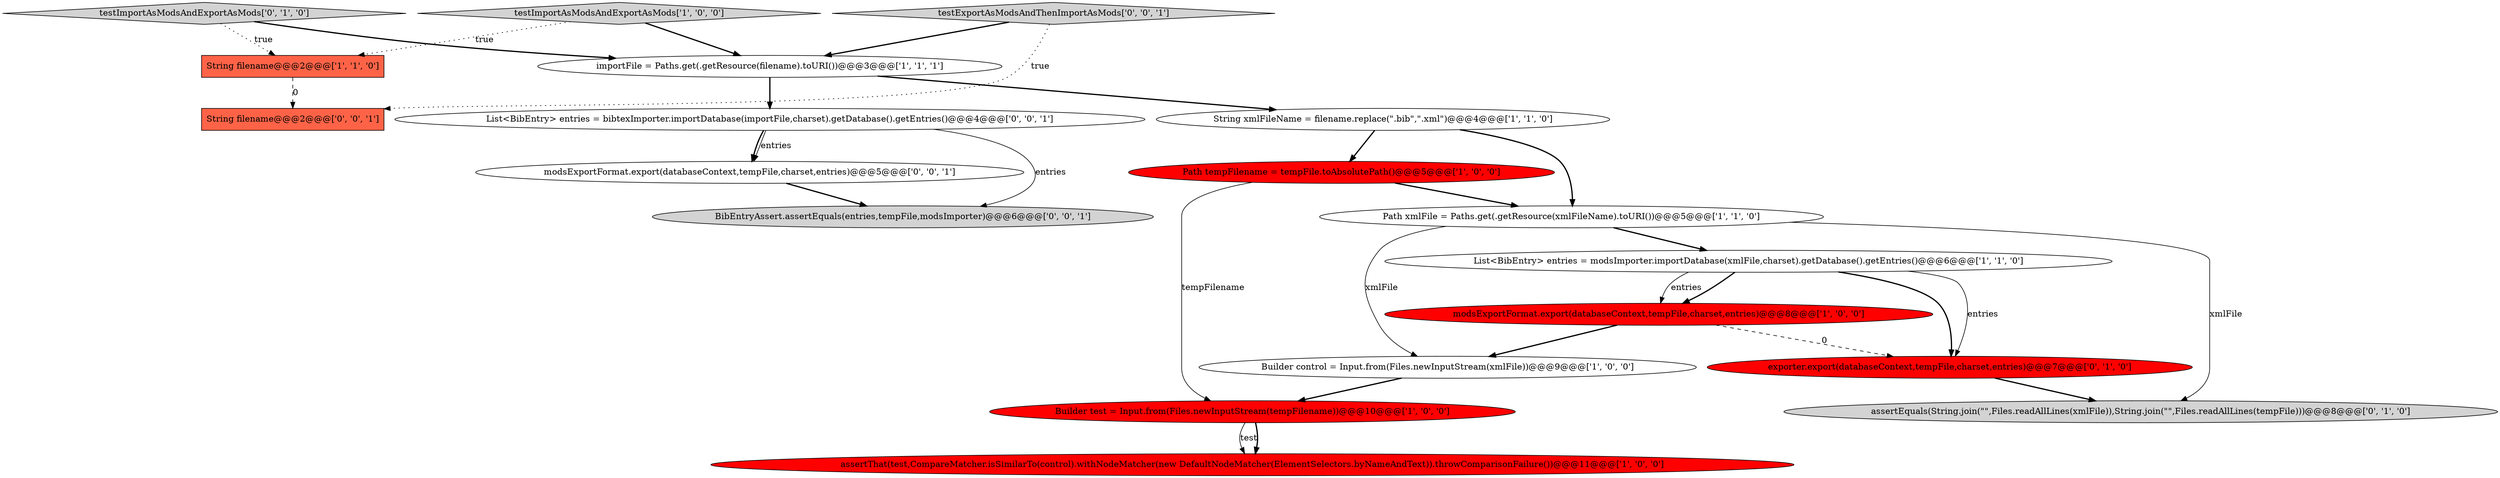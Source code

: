 digraph {
1 [style = filled, label = "Path tempFilename = tempFile.toAbsolutePath()@@@5@@@['1', '0', '0']", fillcolor = red, shape = ellipse image = "AAA1AAABBB1BBB"];
14 [style = filled, label = "BibEntryAssert.assertEquals(entries,tempFile,modsImporter)@@@6@@@['0', '0', '1']", fillcolor = lightgray, shape = ellipse image = "AAA0AAABBB3BBB"];
18 [style = filled, label = "testExportAsModsAndThenImportAsMods['0', '0', '1']", fillcolor = lightgray, shape = diamond image = "AAA0AAABBB3BBB"];
15 [style = filled, label = "List<BibEntry> entries = bibtexImporter.importDatabase(importFile,charset).getDatabase().getEntries()@@@4@@@['0', '0', '1']", fillcolor = white, shape = ellipse image = "AAA0AAABBB3BBB"];
2 [style = filled, label = "Builder control = Input.from(Files.newInputStream(xmlFile))@@@9@@@['1', '0', '0']", fillcolor = white, shape = ellipse image = "AAA0AAABBB1BBB"];
10 [style = filled, label = "String filename@@@2@@@['1', '1', '0']", fillcolor = tomato, shape = box image = "AAA0AAABBB1BBB"];
0 [style = filled, label = "Builder test = Input.from(Files.newInputStream(tempFilename))@@@10@@@['1', '0', '0']", fillcolor = red, shape = ellipse image = "AAA1AAABBB1BBB"];
16 [style = filled, label = "modsExportFormat.export(databaseContext,tempFile,charset,entries)@@@5@@@['0', '0', '1']", fillcolor = white, shape = ellipse image = "AAA0AAABBB3BBB"];
5 [style = filled, label = "modsExportFormat.export(databaseContext,tempFile,charset,entries)@@@8@@@['1', '0', '0']", fillcolor = red, shape = ellipse image = "AAA1AAABBB1BBB"];
6 [style = filled, label = "testImportAsModsAndExportAsMods['1', '0', '0']", fillcolor = lightgray, shape = diamond image = "AAA0AAABBB1BBB"];
8 [style = filled, label = "List<BibEntry> entries = modsImporter.importDatabase(xmlFile,charset).getDatabase().getEntries()@@@6@@@['1', '1', '0']", fillcolor = white, shape = ellipse image = "AAA0AAABBB1BBB"];
4 [style = filled, label = "assertThat(test,CompareMatcher.isSimilarTo(control).withNodeMatcher(new DefaultNodeMatcher(ElementSelectors.byNameAndText)).throwComparisonFailure())@@@11@@@['1', '0', '0']", fillcolor = red, shape = ellipse image = "AAA1AAABBB1BBB"];
13 [style = filled, label = "exporter.export(databaseContext,tempFile,charset,entries)@@@7@@@['0', '1', '0']", fillcolor = red, shape = ellipse image = "AAA1AAABBB2BBB"];
11 [style = filled, label = "assertEquals(String.join(\"\",Files.readAllLines(xmlFile)),String.join(\"\",Files.readAllLines(tempFile)))@@@8@@@['0', '1', '0']", fillcolor = lightgray, shape = ellipse image = "AAA0AAABBB2BBB"];
12 [style = filled, label = "testImportAsModsAndExportAsMods['0', '1', '0']", fillcolor = lightgray, shape = diamond image = "AAA0AAABBB2BBB"];
9 [style = filled, label = "importFile = Paths.get(.getResource(filename).toURI())@@@3@@@['1', '1', '1']", fillcolor = white, shape = ellipse image = "AAA0AAABBB1BBB"];
7 [style = filled, label = "String xmlFileName = filename.replace(\".bib\",\".xml\")@@@4@@@['1', '1', '0']", fillcolor = white, shape = ellipse image = "AAA0AAABBB1BBB"];
17 [style = filled, label = "String filename@@@2@@@['0', '0', '1']", fillcolor = tomato, shape = box image = "AAA0AAABBB3BBB"];
3 [style = filled, label = "Path xmlFile = Paths.get(.getResource(xmlFileName).toURI())@@@5@@@['1', '1', '0']", fillcolor = white, shape = ellipse image = "AAA0AAABBB1BBB"];
5->13 [style = dashed, label="0"];
8->13 [style = solid, label="entries"];
7->1 [style = bold, label=""];
1->0 [style = solid, label="tempFilename"];
15->16 [style = solid, label="entries"];
1->3 [style = bold, label=""];
15->14 [style = solid, label="entries"];
9->7 [style = bold, label=""];
12->9 [style = bold, label=""];
15->16 [style = bold, label=""];
13->11 [style = bold, label=""];
7->3 [style = bold, label=""];
6->10 [style = dotted, label="true"];
5->2 [style = bold, label=""];
0->4 [style = solid, label="test"];
2->0 [style = bold, label=""];
3->2 [style = solid, label="xmlFile"];
8->5 [style = bold, label=""];
12->10 [style = dotted, label="true"];
0->4 [style = bold, label=""];
9->15 [style = bold, label=""];
3->8 [style = bold, label=""];
18->9 [style = bold, label=""];
3->11 [style = solid, label="xmlFile"];
10->17 [style = dashed, label="0"];
16->14 [style = bold, label=""];
8->5 [style = solid, label="entries"];
18->17 [style = dotted, label="true"];
6->9 [style = bold, label=""];
8->13 [style = bold, label=""];
}
